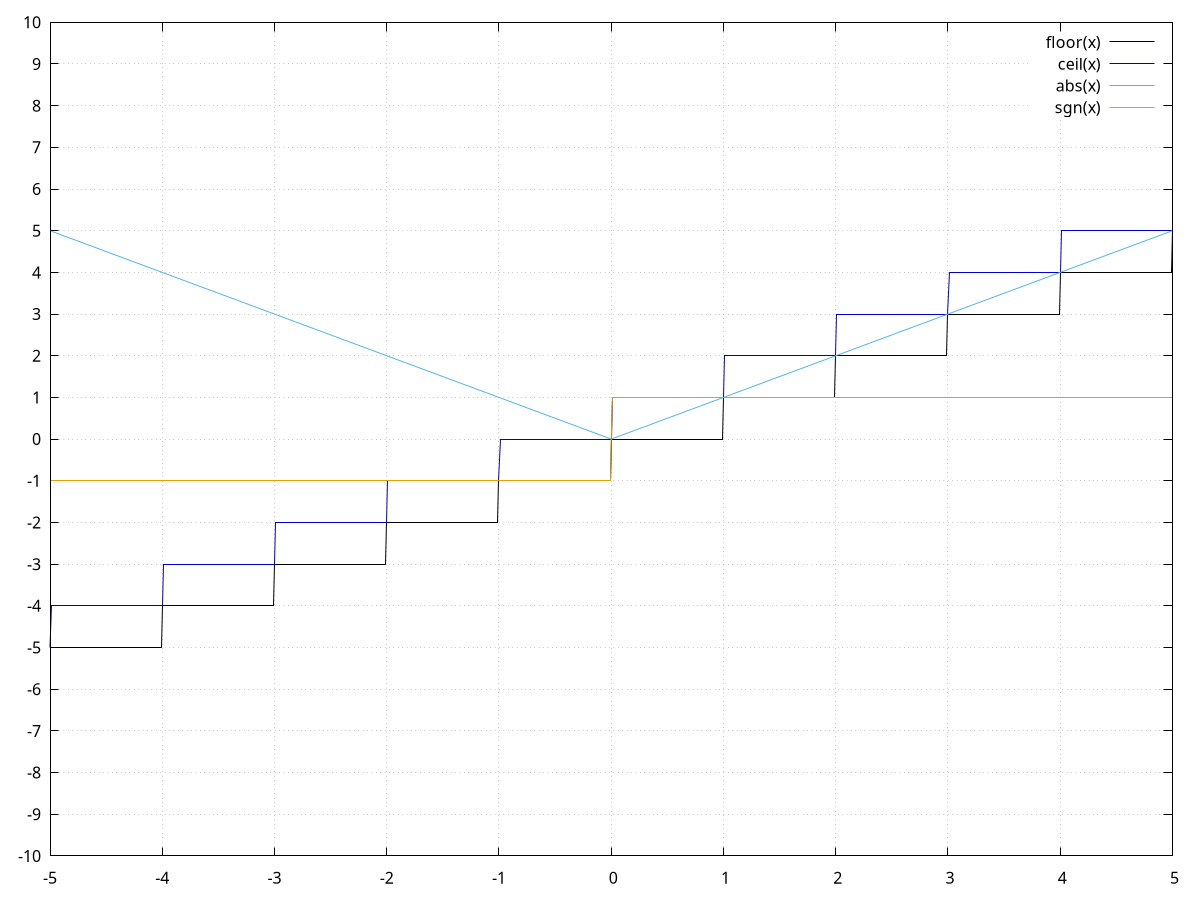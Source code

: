#floor(x) es una función cuyo valor no es el entero mas grande que sue argumento

reset

# set term "wxt" persist
set term pngcairo enhanced 
set output "floor.png"

 
 set xrange [-5:5]
 set yrange [-10:10]
 
 set xtics 1
 set ytics 1
 
 set grid
 set samples 1001
  
 plot floor(x) lc rgb "#000200", ceil(x) lc rgb "#0000cc", abs(x), sgn(x)
unset output
